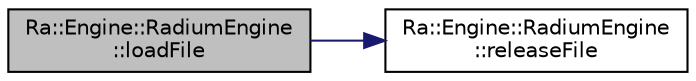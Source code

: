 digraph "Ra::Engine::RadiumEngine::loadFile"
{
 // INTERACTIVE_SVG=YES
 // LATEX_PDF_SIZE
  edge [fontname="Helvetica",fontsize="10",labelfontname="Helvetica",labelfontsize="10"];
  node [fontname="Helvetica",fontsize="10",shape=record];
  rankdir="LR";
  Node1 [label="Ra::Engine::RadiumEngine\l::loadFile",height=0.2,width=0.4,color="black", fillcolor="grey75", style="filled", fontcolor="black",tooltip=" "];
  Node1 -> Node2 [color="midnightblue",fontsize="10",style="solid",fontname="Helvetica"];
  Node2 [label="Ra::Engine::RadiumEngine\l::releaseFile",height=0.2,width=0.4,color="black", fillcolor="white", style="filled",URL="$classRa_1_1Engine_1_1RadiumEngine.html#ad66028463fa0908bbd5859294967c73e",tooltip=" "];
}
